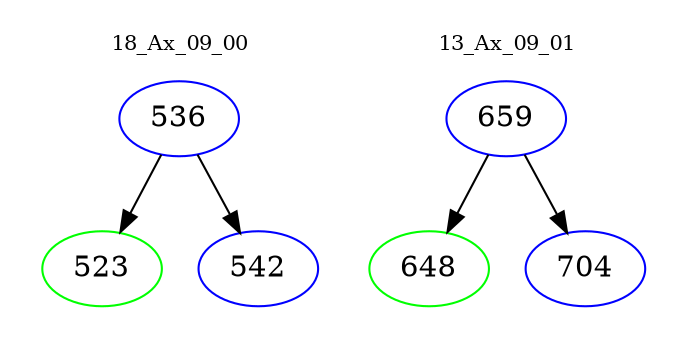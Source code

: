 digraph{
subgraph cluster_0 {
color = white
label = "18_Ax_09_00";
fontsize=10;
T0_536 [label="536", color="blue"]
T0_536 -> T0_523 [color="black"]
T0_523 [label="523", color="green"]
T0_536 -> T0_542 [color="black"]
T0_542 [label="542", color="blue"]
}
subgraph cluster_1 {
color = white
label = "13_Ax_09_01";
fontsize=10;
T1_659 [label="659", color="blue"]
T1_659 -> T1_648 [color="black"]
T1_648 [label="648", color="green"]
T1_659 -> T1_704 [color="black"]
T1_704 [label="704", color="blue"]
}
}

